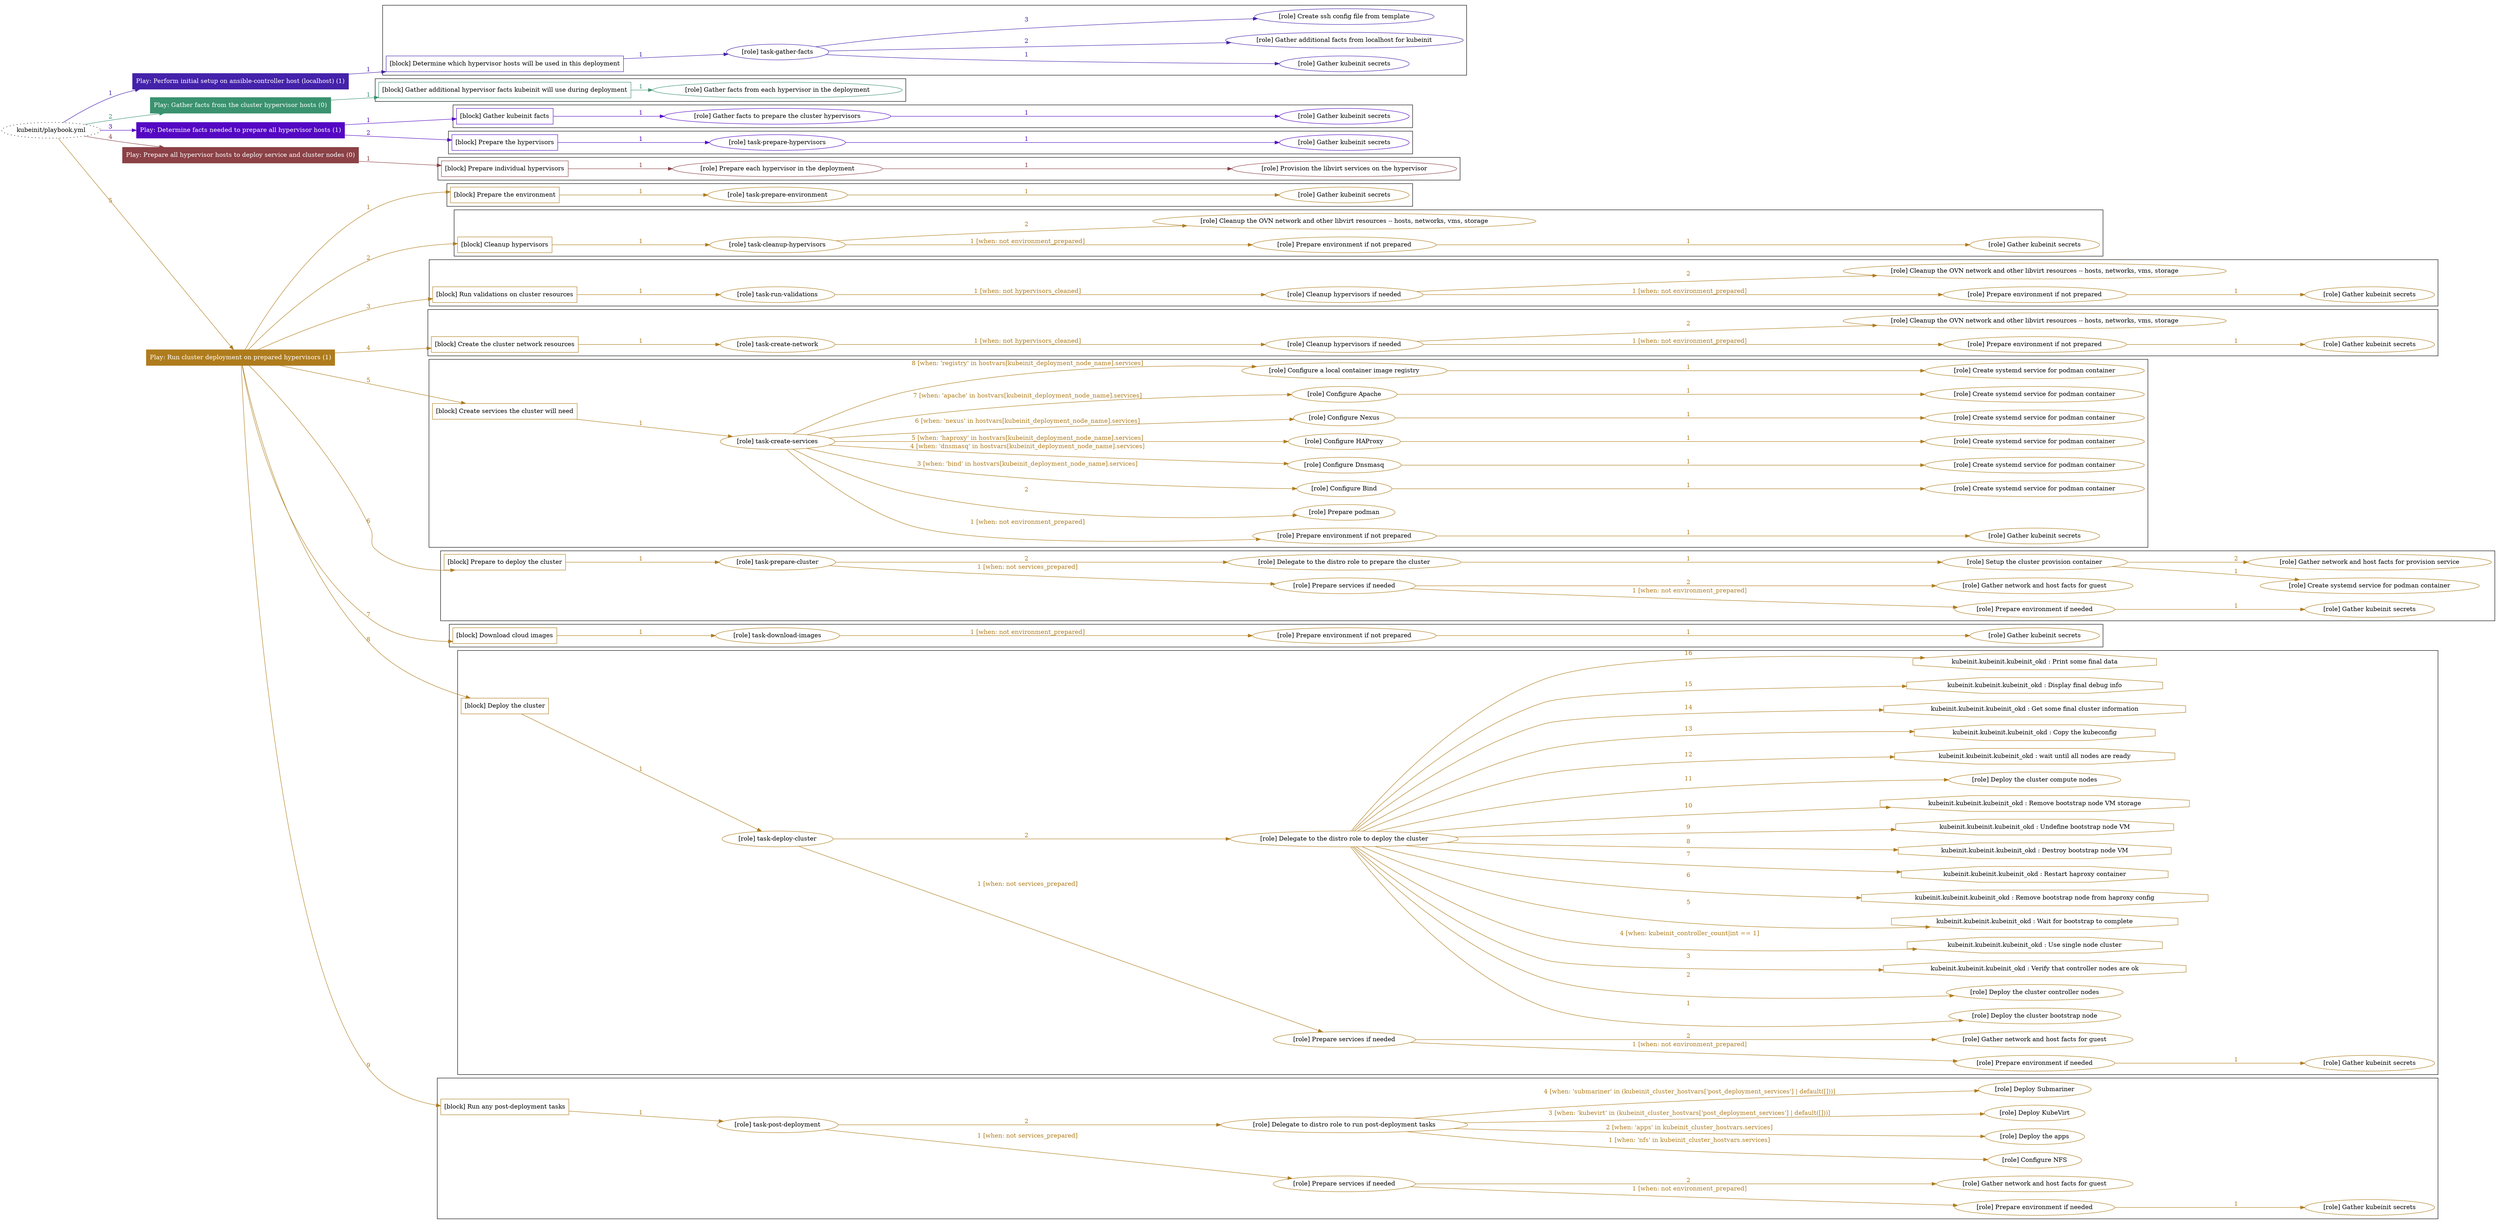 digraph {
	graph [concentrate=true ordering=in rankdir=LR ratio=fill]
	edge [esep=5 sep=10]
	"kubeinit/playbook.yml" [URL="/home/runner/work/kubeinit/kubeinit/kubeinit/playbook.yml" id=playbook_7a16e69b style=dotted]
	"kubeinit/playbook.yml" -> play_955b85db [label="1 " color="#4422aa" fontcolor="#4422aa" id=edge_510e1ce7 labeltooltip="1 " tooltip="1 "]
	subgraph "Play: Perform initial setup on ansible-controller host (localhost) (1)" {
		play_955b85db [label="Play: Perform initial setup on ansible-controller host (localhost) (1)" URL="/home/runner/work/kubeinit/kubeinit/kubeinit/playbook.yml" color="#4422aa" fontcolor="#ffffff" id=play_955b85db shape=box style=filled tooltip=localhost]
		play_955b85db -> block_ad900008 [label=1 color="#4422aa" fontcolor="#4422aa" id=edge_66ee1719 labeltooltip=1 tooltip=1]
		subgraph cluster_block_ad900008 {
			block_ad900008 [label="[block] Determine which hypervisor hosts will be used in this deployment" URL="/home/runner/work/kubeinit/kubeinit/kubeinit/playbook.yml" color="#4422aa" id=block_ad900008 labeltooltip="Determine which hypervisor hosts will be used in this deployment" shape=box tooltip="Determine which hypervisor hosts will be used in this deployment"]
			block_ad900008 -> role_3236ad26 [label="1 " color="#4422aa" fontcolor="#4422aa" id=edge_55f1c882 labeltooltip="1 " tooltip="1 "]
			subgraph "task-gather-facts" {
				role_3236ad26 [label="[role] task-gather-facts" URL="/home/runner/work/kubeinit/kubeinit/kubeinit/playbook.yml" color="#4422aa" id=role_3236ad26 tooltip="task-gather-facts"]
				role_3236ad26 -> role_ca5e7a17 [label="1 " color="#4422aa" fontcolor="#4422aa" id=edge_7123b8d2 labeltooltip="1 " tooltip="1 "]
				subgraph "Gather kubeinit secrets" {
					role_ca5e7a17 [label="[role] Gather kubeinit secrets" URL="/home/runner/.ansible/collections/ansible_collections/kubeinit/kubeinit/roles/kubeinit_prepare/tasks/build_hypervisors_group.yml" color="#4422aa" id=role_ca5e7a17 tooltip="Gather kubeinit secrets"]
				}
				role_3236ad26 -> role_42f2d1ca [label="2 " color="#4422aa" fontcolor="#4422aa" id=edge_c7e737a7 labeltooltip="2 " tooltip="2 "]
				subgraph "Gather additional facts from localhost for kubeinit" {
					role_42f2d1ca [label="[role] Gather additional facts from localhost for kubeinit" URL="/home/runner/.ansible/collections/ansible_collections/kubeinit/kubeinit/roles/kubeinit_prepare/tasks/build_hypervisors_group.yml" color="#4422aa" id=role_42f2d1ca tooltip="Gather additional facts from localhost for kubeinit"]
				}
				role_3236ad26 -> role_6327d567 [label="3 " color="#4422aa" fontcolor="#4422aa" id=edge_88ab5722 labeltooltip="3 " tooltip="3 "]
				subgraph "Create ssh config file from template" {
					role_6327d567 [label="[role] Create ssh config file from template" URL="/home/runner/.ansible/collections/ansible_collections/kubeinit/kubeinit/roles/kubeinit_prepare/tasks/build_hypervisors_group.yml" color="#4422aa" id=role_6327d567 tooltip="Create ssh config file from template"]
				}
			}
		}
	}
	"kubeinit/playbook.yml" -> play_f51fa1cf [label="2 " color="#3a926f" fontcolor="#3a926f" id=edge_4c090e10 labeltooltip="2 " tooltip="2 "]
	subgraph "Play: Gather facts from the cluster hypervisor hosts (0)" {
		play_f51fa1cf [label="Play: Gather facts from the cluster hypervisor hosts (0)" URL="/home/runner/work/kubeinit/kubeinit/kubeinit/playbook.yml" color="#3a926f" fontcolor="#ffffff" id=play_f51fa1cf shape=box style=filled tooltip="Play: Gather facts from the cluster hypervisor hosts (0)"]
		play_f51fa1cf -> block_92533b90 [label=1 color="#3a926f" fontcolor="#3a926f" id=edge_1298f543 labeltooltip=1 tooltip=1]
		subgraph cluster_block_92533b90 {
			block_92533b90 [label="[block] Gather additional hypervisor facts kubeinit will use during deployment" URL="/home/runner/work/kubeinit/kubeinit/kubeinit/playbook.yml" color="#3a926f" id=block_92533b90 labeltooltip="Gather additional hypervisor facts kubeinit will use during deployment" shape=box tooltip="Gather additional hypervisor facts kubeinit will use during deployment"]
			block_92533b90 -> role_c93ba3a5 [label="1 " color="#3a926f" fontcolor="#3a926f" id=edge_6d0dba82 labeltooltip="1 " tooltip="1 "]
			subgraph "Gather facts from each hypervisor in the deployment" {
				role_c93ba3a5 [label="[role] Gather facts from each hypervisor in the deployment" URL="/home/runner/work/kubeinit/kubeinit/kubeinit/playbook.yml" color="#3a926f" id=role_c93ba3a5 tooltip="Gather facts from each hypervisor in the deployment"]
			}
		}
	}
	"kubeinit/playbook.yml" -> play_1faedd8a [label="3 " color="#5508c4" fontcolor="#5508c4" id=edge_f4ac9115 labeltooltip="3 " tooltip="3 "]
	subgraph "Play: Determine facts needed to prepare all hypervisor hosts (1)" {
		play_1faedd8a [label="Play: Determine facts needed to prepare all hypervisor hosts (1)" URL="/home/runner/work/kubeinit/kubeinit/kubeinit/playbook.yml" color="#5508c4" fontcolor="#ffffff" id=play_1faedd8a shape=box style=filled tooltip=localhost]
		play_1faedd8a -> block_ec928dae [label=1 color="#5508c4" fontcolor="#5508c4" id=edge_43a8d334 labeltooltip=1 tooltip=1]
		subgraph cluster_block_ec928dae {
			block_ec928dae [label="[block] Gather kubeinit facts" URL="/home/runner/work/kubeinit/kubeinit/kubeinit/playbook.yml" color="#5508c4" id=block_ec928dae labeltooltip="Gather kubeinit facts" shape=box tooltip="Gather kubeinit facts"]
			block_ec928dae -> role_1032d043 [label="1 " color="#5508c4" fontcolor="#5508c4" id=edge_f429e488 labeltooltip="1 " tooltip="1 "]
			subgraph "Gather facts to prepare the cluster hypervisors" {
				role_1032d043 [label="[role] Gather facts to prepare the cluster hypervisors" URL="/home/runner/work/kubeinit/kubeinit/kubeinit/playbook.yml" color="#5508c4" id=role_1032d043 tooltip="Gather facts to prepare the cluster hypervisors"]
				role_1032d043 -> role_ade6ee7d [label="1 " color="#5508c4" fontcolor="#5508c4" id=edge_4479e841 labeltooltip="1 " tooltip="1 "]
				subgraph "Gather kubeinit secrets" {
					role_ade6ee7d [label="[role] Gather kubeinit secrets" URL="/home/runner/.ansible/collections/ansible_collections/kubeinit/kubeinit/roles/kubeinit_prepare/tasks/gather_kubeinit_facts.yml" color="#5508c4" id=role_ade6ee7d tooltip="Gather kubeinit secrets"]
				}
			}
		}
		play_1faedd8a -> block_cdf9bb55 [label=2 color="#5508c4" fontcolor="#5508c4" id=edge_25b2af84 labeltooltip=2 tooltip=2]
		subgraph cluster_block_cdf9bb55 {
			block_cdf9bb55 [label="[block] Prepare the hypervisors" URL="/home/runner/work/kubeinit/kubeinit/kubeinit/playbook.yml" color="#5508c4" id=block_cdf9bb55 labeltooltip="Prepare the hypervisors" shape=box tooltip="Prepare the hypervisors"]
			block_cdf9bb55 -> role_ccefaaa4 [label="1 " color="#5508c4" fontcolor="#5508c4" id=edge_cd71d9cd labeltooltip="1 " tooltip="1 "]
			subgraph "task-prepare-hypervisors" {
				role_ccefaaa4 [label="[role] task-prepare-hypervisors" URL="/home/runner/work/kubeinit/kubeinit/kubeinit/playbook.yml" color="#5508c4" id=role_ccefaaa4 tooltip="task-prepare-hypervisors"]
				role_ccefaaa4 -> role_3173a434 [label="1 " color="#5508c4" fontcolor="#5508c4" id=edge_a6329574 labeltooltip="1 " tooltip="1 "]
				subgraph "Gather kubeinit secrets" {
					role_3173a434 [label="[role] Gather kubeinit secrets" URL="/home/runner/.ansible/collections/ansible_collections/kubeinit/kubeinit/roles/kubeinit_prepare/tasks/gather_kubeinit_facts.yml" color="#5508c4" id=role_3173a434 tooltip="Gather kubeinit secrets"]
				}
			}
		}
	}
	"kubeinit/playbook.yml" -> play_dfe2118b [label="4 " color="#8b4146" fontcolor="#8b4146" id=edge_882679d1 labeltooltip="4 " tooltip="4 "]
	subgraph "Play: Prepare all hypervisor hosts to deploy service and cluster nodes (0)" {
		play_dfe2118b [label="Play: Prepare all hypervisor hosts to deploy service and cluster nodes (0)" URL="/home/runner/work/kubeinit/kubeinit/kubeinit/playbook.yml" color="#8b4146" fontcolor="#ffffff" id=play_dfe2118b shape=box style=filled tooltip="Play: Prepare all hypervisor hosts to deploy service and cluster nodes (0)"]
		play_dfe2118b -> block_f43d09a0 [label=1 color="#8b4146" fontcolor="#8b4146" id=edge_3297459e labeltooltip=1 tooltip=1]
		subgraph cluster_block_f43d09a0 {
			block_f43d09a0 [label="[block] Prepare individual hypervisors" URL="/home/runner/work/kubeinit/kubeinit/kubeinit/playbook.yml" color="#8b4146" id=block_f43d09a0 labeltooltip="Prepare individual hypervisors" shape=box tooltip="Prepare individual hypervisors"]
			block_f43d09a0 -> role_a232e900 [label="1 " color="#8b4146" fontcolor="#8b4146" id=edge_73abbbb0 labeltooltip="1 " tooltip="1 "]
			subgraph "Prepare each hypervisor in the deployment" {
				role_a232e900 [label="[role] Prepare each hypervisor in the deployment" URL="/home/runner/work/kubeinit/kubeinit/kubeinit/playbook.yml" color="#8b4146" id=role_a232e900 tooltip="Prepare each hypervisor in the deployment"]
				role_a232e900 -> role_e936021d [label="1 " color="#8b4146" fontcolor="#8b4146" id=edge_753775df labeltooltip="1 " tooltip="1 "]
				subgraph "Provision the libvirt services on the hypervisor" {
					role_e936021d [label="[role] Provision the libvirt services on the hypervisor" URL="/home/runner/.ansible/collections/ansible_collections/kubeinit/kubeinit/roles/kubeinit_prepare/tasks/prepare_hypervisor.yml" color="#8b4146" id=role_e936021d tooltip="Provision the libvirt services on the hypervisor"]
				}
			}
		}
	}
	"kubeinit/playbook.yml" -> play_1a1c09cf [label="5 " color="#af7c1d" fontcolor="#af7c1d" id=edge_04f08efe labeltooltip="5 " tooltip="5 "]
	subgraph "Play: Run cluster deployment on prepared hypervisors (1)" {
		play_1a1c09cf [label="Play: Run cluster deployment on prepared hypervisors (1)" URL="/home/runner/work/kubeinit/kubeinit/kubeinit/playbook.yml" color="#af7c1d" fontcolor="#ffffff" id=play_1a1c09cf shape=box style=filled tooltip=localhost]
		play_1a1c09cf -> block_aa5e74c8 [label=1 color="#af7c1d" fontcolor="#af7c1d" id=edge_5110bb3d labeltooltip=1 tooltip=1]
		subgraph cluster_block_aa5e74c8 {
			block_aa5e74c8 [label="[block] Prepare the environment" URL="/home/runner/work/kubeinit/kubeinit/kubeinit/playbook.yml" color="#af7c1d" id=block_aa5e74c8 labeltooltip="Prepare the environment" shape=box tooltip="Prepare the environment"]
			block_aa5e74c8 -> role_1774767c [label="1 " color="#af7c1d" fontcolor="#af7c1d" id=edge_b9f35d53 labeltooltip="1 " tooltip="1 "]
			subgraph "task-prepare-environment" {
				role_1774767c [label="[role] task-prepare-environment" URL="/home/runner/work/kubeinit/kubeinit/kubeinit/playbook.yml" color="#af7c1d" id=role_1774767c tooltip="task-prepare-environment"]
				role_1774767c -> role_d3cbd414 [label="1 " color="#af7c1d" fontcolor="#af7c1d" id=edge_af904e55 labeltooltip="1 " tooltip="1 "]
				subgraph "Gather kubeinit secrets" {
					role_d3cbd414 [label="[role] Gather kubeinit secrets" URL="/home/runner/.ansible/collections/ansible_collections/kubeinit/kubeinit/roles/kubeinit_prepare/tasks/gather_kubeinit_facts.yml" color="#af7c1d" id=role_d3cbd414 tooltip="Gather kubeinit secrets"]
				}
			}
		}
		play_1a1c09cf -> block_c481bb9d [label=2 color="#af7c1d" fontcolor="#af7c1d" id=edge_97b4c720 labeltooltip=2 tooltip=2]
		subgraph cluster_block_c481bb9d {
			block_c481bb9d [label="[block] Cleanup hypervisors" URL="/home/runner/work/kubeinit/kubeinit/kubeinit/playbook.yml" color="#af7c1d" id=block_c481bb9d labeltooltip="Cleanup hypervisors" shape=box tooltip="Cleanup hypervisors"]
			block_c481bb9d -> role_3fdf792a [label="1 " color="#af7c1d" fontcolor="#af7c1d" id=edge_344b2097 labeltooltip="1 " tooltip="1 "]
			subgraph "task-cleanup-hypervisors" {
				role_3fdf792a [label="[role] task-cleanup-hypervisors" URL="/home/runner/work/kubeinit/kubeinit/kubeinit/playbook.yml" color="#af7c1d" id=role_3fdf792a tooltip="task-cleanup-hypervisors"]
				role_3fdf792a -> role_9eef4b03 [label="1 [when: not environment_prepared]" color="#af7c1d" fontcolor="#af7c1d" id=edge_91d7ed1d labeltooltip="1 [when: not environment_prepared]" tooltip="1 [when: not environment_prepared]"]
				subgraph "Prepare environment if not prepared" {
					role_9eef4b03 [label="[role] Prepare environment if not prepared" URL="/home/runner/.ansible/collections/ansible_collections/kubeinit/kubeinit/roles/kubeinit_prepare/tasks/cleanup_hypervisors.yml" color="#af7c1d" id=role_9eef4b03 tooltip="Prepare environment if not prepared"]
					role_9eef4b03 -> role_970aa8e6 [label="1 " color="#af7c1d" fontcolor="#af7c1d" id=edge_245359c7 labeltooltip="1 " tooltip="1 "]
					subgraph "Gather kubeinit secrets" {
						role_970aa8e6 [label="[role] Gather kubeinit secrets" URL="/home/runner/.ansible/collections/ansible_collections/kubeinit/kubeinit/roles/kubeinit_prepare/tasks/gather_kubeinit_facts.yml" color="#af7c1d" id=role_970aa8e6 tooltip="Gather kubeinit secrets"]
					}
				}
				role_3fdf792a -> role_41e4710e [label="2 " color="#af7c1d" fontcolor="#af7c1d" id=edge_75bcbbe2 labeltooltip="2 " tooltip="2 "]
				subgraph "Cleanup the OVN network and other libvirt resources -- hosts, networks, vms, storage" {
					role_41e4710e [label="[role] Cleanup the OVN network and other libvirt resources -- hosts, networks, vms, storage" URL="/home/runner/.ansible/collections/ansible_collections/kubeinit/kubeinit/roles/kubeinit_prepare/tasks/cleanup_hypervisors.yml" color="#af7c1d" id=role_41e4710e tooltip="Cleanup the OVN network and other libvirt resources -- hosts, networks, vms, storage"]
				}
			}
		}
		play_1a1c09cf -> block_161f3375 [label=3 color="#af7c1d" fontcolor="#af7c1d" id=edge_250f2897 labeltooltip=3 tooltip=3]
		subgraph cluster_block_161f3375 {
			block_161f3375 [label="[block] Run validations on cluster resources" URL="/home/runner/work/kubeinit/kubeinit/kubeinit/playbook.yml" color="#af7c1d" id=block_161f3375 labeltooltip="Run validations on cluster resources" shape=box tooltip="Run validations on cluster resources"]
			block_161f3375 -> role_1c3b909b [label="1 " color="#af7c1d" fontcolor="#af7c1d" id=edge_440a153f labeltooltip="1 " tooltip="1 "]
			subgraph "task-run-validations" {
				role_1c3b909b [label="[role] task-run-validations" URL="/home/runner/work/kubeinit/kubeinit/kubeinit/playbook.yml" color="#af7c1d" id=role_1c3b909b tooltip="task-run-validations"]
				role_1c3b909b -> role_129090f1 [label="1 [when: not hypervisors_cleaned]" color="#af7c1d" fontcolor="#af7c1d" id=edge_b743f59c labeltooltip="1 [when: not hypervisors_cleaned]" tooltip="1 [when: not hypervisors_cleaned]"]
				subgraph "Cleanup hypervisors if needed" {
					role_129090f1 [label="[role] Cleanup hypervisors if needed" URL="/home/runner/.ansible/collections/ansible_collections/kubeinit/kubeinit/roles/kubeinit_validations/tasks/main.yml" color="#af7c1d" id=role_129090f1 tooltip="Cleanup hypervisors if needed"]
					role_129090f1 -> role_13af2bcb [label="1 [when: not environment_prepared]" color="#af7c1d" fontcolor="#af7c1d" id=edge_c0be99ef labeltooltip="1 [when: not environment_prepared]" tooltip="1 [when: not environment_prepared]"]
					subgraph "Prepare environment if not prepared" {
						role_13af2bcb [label="[role] Prepare environment if not prepared" URL="/home/runner/.ansible/collections/ansible_collections/kubeinit/kubeinit/roles/kubeinit_prepare/tasks/cleanup_hypervisors.yml" color="#af7c1d" id=role_13af2bcb tooltip="Prepare environment if not prepared"]
						role_13af2bcb -> role_29184d9e [label="1 " color="#af7c1d" fontcolor="#af7c1d" id=edge_97ac6ad7 labeltooltip="1 " tooltip="1 "]
						subgraph "Gather kubeinit secrets" {
							role_29184d9e [label="[role] Gather kubeinit secrets" URL="/home/runner/.ansible/collections/ansible_collections/kubeinit/kubeinit/roles/kubeinit_prepare/tasks/gather_kubeinit_facts.yml" color="#af7c1d" id=role_29184d9e tooltip="Gather kubeinit secrets"]
						}
					}
					role_129090f1 -> role_e640cf0d [label="2 " color="#af7c1d" fontcolor="#af7c1d" id=edge_c4e0641c labeltooltip="2 " tooltip="2 "]
					subgraph "Cleanup the OVN network and other libvirt resources -- hosts, networks, vms, storage" {
						role_e640cf0d [label="[role] Cleanup the OVN network and other libvirt resources -- hosts, networks, vms, storage" URL="/home/runner/.ansible/collections/ansible_collections/kubeinit/kubeinit/roles/kubeinit_prepare/tasks/cleanup_hypervisors.yml" color="#af7c1d" id=role_e640cf0d tooltip="Cleanup the OVN network and other libvirt resources -- hosts, networks, vms, storage"]
					}
				}
			}
		}
		play_1a1c09cf -> block_b05faa93 [label=4 color="#af7c1d" fontcolor="#af7c1d" id=edge_90fb939a labeltooltip=4 tooltip=4]
		subgraph cluster_block_b05faa93 {
			block_b05faa93 [label="[block] Create the cluster network resources" URL="/home/runner/work/kubeinit/kubeinit/kubeinit/playbook.yml" color="#af7c1d" id=block_b05faa93 labeltooltip="Create the cluster network resources" shape=box tooltip="Create the cluster network resources"]
			block_b05faa93 -> role_f65f59a2 [label="1 " color="#af7c1d" fontcolor="#af7c1d" id=edge_3382faca labeltooltip="1 " tooltip="1 "]
			subgraph "task-create-network" {
				role_f65f59a2 [label="[role] task-create-network" URL="/home/runner/work/kubeinit/kubeinit/kubeinit/playbook.yml" color="#af7c1d" id=role_f65f59a2 tooltip="task-create-network"]
				role_f65f59a2 -> role_1e90767f [label="1 [when: not hypervisors_cleaned]" color="#af7c1d" fontcolor="#af7c1d" id=edge_970f340a labeltooltip="1 [when: not hypervisors_cleaned]" tooltip="1 [when: not hypervisors_cleaned]"]
				subgraph "Cleanup hypervisors if needed" {
					role_1e90767f [label="[role] Cleanup hypervisors if needed" URL="/home/runner/.ansible/collections/ansible_collections/kubeinit/kubeinit/roles/kubeinit_libvirt/tasks/create_network.yml" color="#af7c1d" id=role_1e90767f tooltip="Cleanup hypervisors if needed"]
					role_1e90767f -> role_ddb7e709 [label="1 [when: not environment_prepared]" color="#af7c1d" fontcolor="#af7c1d" id=edge_0e938ce0 labeltooltip="1 [when: not environment_prepared]" tooltip="1 [when: not environment_prepared]"]
					subgraph "Prepare environment if not prepared" {
						role_ddb7e709 [label="[role] Prepare environment if not prepared" URL="/home/runner/.ansible/collections/ansible_collections/kubeinit/kubeinit/roles/kubeinit_prepare/tasks/cleanup_hypervisors.yml" color="#af7c1d" id=role_ddb7e709 tooltip="Prepare environment if not prepared"]
						role_ddb7e709 -> role_20789efd [label="1 " color="#af7c1d" fontcolor="#af7c1d" id=edge_006008c4 labeltooltip="1 " tooltip="1 "]
						subgraph "Gather kubeinit secrets" {
							role_20789efd [label="[role] Gather kubeinit secrets" URL="/home/runner/.ansible/collections/ansible_collections/kubeinit/kubeinit/roles/kubeinit_prepare/tasks/gather_kubeinit_facts.yml" color="#af7c1d" id=role_20789efd tooltip="Gather kubeinit secrets"]
						}
					}
					role_1e90767f -> role_d2a105c1 [label="2 " color="#af7c1d" fontcolor="#af7c1d" id=edge_73cdcaaf labeltooltip="2 " tooltip="2 "]
					subgraph "Cleanup the OVN network and other libvirt resources -- hosts, networks, vms, storage" {
						role_d2a105c1 [label="[role] Cleanup the OVN network and other libvirt resources -- hosts, networks, vms, storage" URL="/home/runner/.ansible/collections/ansible_collections/kubeinit/kubeinit/roles/kubeinit_prepare/tasks/cleanup_hypervisors.yml" color="#af7c1d" id=role_d2a105c1 tooltip="Cleanup the OVN network and other libvirt resources -- hosts, networks, vms, storage"]
					}
				}
			}
		}
		play_1a1c09cf -> block_d4d24f25 [label=5 color="#af7c1d" fontcolor="#af7c1d" id=edge_6864455f labeltooltip=5 tooltip=5]
		subgraph cluster_block_d4d24f25 {
			block_d4d24f25 [label="[block] Create services the cluster will need" URL="/home/runner/work/kubeinit/kubeinit/kubeinit/playbook.yml" color="#af7c1d" id=block_d4d24f25 labeltooltip="Create services the cluster will need" shape=box tooltip="Create services the cluster will need"]
			block_d4d24f25 -> role_efc90017 [label="1 " color="#af7c1d" fontcolor="#af7c1d" id=edge_fae9aaa0 labeltooltip="1 " tooltip="1 "]
			subgraph "task-create-services" {
				role_efc90017 [label="[role] task-create-services" URL="/home/runner/work/kubeinit/kubeinit/kubeinit/playbook.yml" color="#af7c1d" id=role_efc90017 tooltip="task-create-services"]
				role_efc90017 -> role_9fde2d5b [label="1 [when: not environment_prepared]" color="#af7c1d" fontcolor="#af7c1d" id=edge_22988efe labeltooltip="1 [when: not environment_prepared]" tooltip="1 [when: not environment_prepared]"]
				subgraph "Prepare environment if not prepared" {
					role_9fde2d5b [label="[role] Prepare environment if not prepared" URL="/home/runner/.ansible/collections/ansible_collections/kubeinit/kubeinit/roles/kubeinit_services/tasks/main.yml" color="#af7c1d" id=role_9fde2d5b tooltip="Prepare environment if not prepared"]
					role_9fde2d5b -> role_5bc35491 [label="1 " color="#af7c1d" fontcolor="#af7c1d" id=edge_96447fd9 labeltooltip="1 " tooltip="1 "]
					subgraph "Gather kubeinit secrets" {
						role_5bc35491 [label="[role] Gather kubeinit secrets" URL="/home/runner/.ansible/collections/ansible_collections/kubeinit/kubeinit/roles/kubeinit_prepare/tasks/gather_kubeinit_facts.yml" color="#af7c1d" id=role_5bc35491 tooltip="Gather kubeinit secrets"]
					}
				}
				role_efc90017 -> role_5bdd7945 [label="2 " color="#af7c1d" fontcolor="#af7c1d" id=edge_9c4c226f labeltooltip="2 " tooltip="2 "]
				subgraph "Prepare podman" {
					role_5bdd7945 [label="[role] Prepare podman" URL="/home/runner/.ansible/collections/ansible_collections/kubeinit/kubeinit/roles/kubeinit_services/tasks/00_create_service_pod.yml" color="#af7c1d" id=role_5bdd7945 tooltip="Prepare podman"]
				}
				role_efc90017 -> role_09b69c30 [label="3 [when: 'bind' in hostvars[kubeinit_deployment_node_name].services]" color="#af7c1d" fontcolor="#af7c1d" id=edge_2390268a labeltooltip="3 [when: 'bind' in hostvars[kubeinit_deployment_node_name].services]" tooltip="3 [when: 'bind' in hostvars[kubeinit_deployment_node_name].services]"]
				subgraph "Configure Bind" {
					role_09b69c30 [label="[role] Configure Bind" URL="/home/runner/.ansible/collections/ansible_collections/kubeinit/kubeinit/roles/kubeinit_services/tasks/start_services_containers.yml" color="#af7c1d" id=role_09b69c30 tooltip="Configure Bind"]
					role_09b69c30 -> role_5919d01e [label="1 " color="#af7c1d" fontcolor="#af7c1d" id=edge_ca8b0672 labeltooltip="1 " tooltip="1 "]
					subgraph "Create systemd service for podman container" {
						role_5919d01e [label="[role] Create systemd service for podman container" URL="/home/runner/.ansible/collections/ansible_collections/kubeinit/kubeinit/roles/kubeinit_bind/tasks/main.yml" color="#af7c1d" id=role_5919d01e tooltip="Create systemd service for podman container"]
					}
				}
				role_efc90017 -> role_a3a00f38 [label="4 [when: 'dnsmasq' in hostvars[kubeinit_deployment_node_name].services]" color="#af7c1d" fontcolor="#af7c1d" id=edge_bb97e875 labeltooltip="4 [when: 'dnsmasq' in hostvars[kubeinit_deployment_node_name].services]" tooltip="4 [when: 'dnsmasq' in hostvars[kubeinit_deployment_node_name].services]"]
				subgraph "Configure Dnsmasq" {
					role_a3a00f38 [label="[role] Configure Dnsmasq" URL="/home/runner/.ansible/collections/ansible_collections/kubeinit/kubeinit/roles/kubeinit_services/tasks/start_services_containers.yml" color="#af7c1d" id=role_a3a00f38 tooltip="Configure Dnsmasq"]
					role_a3a00f38 -> role_255a5540 [label="1 " color="#af7c1d" fontcolor="#af7c1d" id=edge_9eeb4028 labeltooltip="1 " tooltip="1 "]
					subgraph "Create systemd service for podman container" {
						role_255a5540 [label="[role] Create systemd service for podman container" URL="/home/runner/.ansible/collections/ansible_collections/kubeinit/kubeinit/roles/kubeinit_dnsmasq/tasks/main.yml" color="#af7c1d" id=role_255a5540 tooltip="Create systemd service for podman container"]
					}
				}
				role_efc90017 -> role_82ade3f7 [label="5 [when: 'haproxy' in hostvars[kubeinit_deployment_node_name].services]" color="#af7c1d" fontcolor="#af7c1d" id=edge_97340c33 labeltooltip="5 [when: 'haproxy' in hostvars[kubeinit_deployment_node_name].services]" tooltip="5 [when: 'haproxy' in hostvars[kubeinit_deployment_node_name].services]"]
				subgraph "Configure HAProxy" {
					role_82ade3f7 [label="[role] Configure HAProxy" URL="/home/runner/.ansible/collections/ansible_collections/kubeinit/kubeinit/roles/kubeinit_services/tasks/start_services_containers.yml" color="#af7c1d" id=role_82ade3f7 tooltip="Configure HAProxy"]
					role_82ade3f7 -> role_0043549f [label="1 " color="#af7c1d" fontcolor="#af7c1d" id=edge_a634dcc6 labeltooltip="1 " tooltip="1 "]
					subgraph "Create systemd service for podman container" {
						role_0043549f [label="[role] Create systemd service for podman container" URL="/home/runner/.ansible/collections/ansible_collections/kubeinit/kubeinit/roles/kubeinit_haproxy/tasks/main.yml" color="#af7c1d" id=role_0043549f tooltip="Create systemd service for podman container"]
					}
				}
				role_efc90017 -> role_6e9c09df [label="6 [when: 'nexus' in hostvars[kubeinit_deployment_node_name].services]" color="#af7c1d" fontcolor="#af7c1d" id=edge_55ebb4ea labeltooltip="6 [when: 'nexus' in hostvars[kubeinit_deployment_node_name].services]" tooltip="6 [when: 'nexus' in hostvars[kubeinit_deployment_node_name].services]"]
				subgraph "Configure Nexus" {
					role_6e9c09df [label="[role] Configure Nexus" URL="/home/runner/.ansible/collections/ansible_collections/kubeinit/kubeinit/roles/kubeinit_services/tasks/start_services_containers.yml" color="#af7c1d" id=role_6e9c09df tooltip="Configure Nexus"]
					role_6e9c09df -> role_2ac7bd1d [label="1 " color="#af7c1d" fontcolor="#af7c1d" id=edge_d8e8b53f labeltooltip="1 " tooltip="1 "]
					subgraph "Create systemd service for podman container" {
						role_2ac7bd1d [label="[role] Create systemd service for podman container" URL="/home/runner/.ansible/collections/ansible_collections/kubeinit/kubeinit/roles/kubeinit_nexus/tasks/main.yml" color="#af7c1d" id=role_2ac7bd1d tooltip="Create systemd service for podman container"]
					}
				}
				role_efc90017 -> role_7ffb8277 [label="7 [when: 'apache' in hostvars[kubeinit_deployment_node_name].services]" color="#af7c1d" fontcolor="#af7c1d" id=edge_85cba948 labeltooltip="7 [when: 'apache' in hostvars[kubeinit_deployment_node_name].services]" tooltip="7 [when: 'apache' in hostvars[kubeinit_deployment_node_name].services]"]
				subgraph "Configure Apache" {
					role_7ffb8277 [label="[role] Configure Apache" URL="/home/runner/.ansible/collections/ansible_collections/kubeinit/kubeinit/roles/kubeinit_services/tasks/start_services_containers.yml" color="#af7c1d" id=role_7ffb8277 tooltip="Configure Apache"]
					role_7ffb8277 -> role_be45d8c4 [label="1 " color="#af7c1d" fontcolor="#af7c1d" id=edge_23680f70 labeltooltip="1 " tooltip="1 "]
					subgraph "Create systemd service for podman container" {
						role_be45d8c4 [label="[role] Create systemd service for podman container" URL="/home/runner/.ansible/collections/ansible_collections/kubeinit/kubeinit/roles/kubeinit_apache/tasks/main.yml" color="#af7c1d" id=role_be45d8c4 tooltip="Create systemd service for podman container"]
					}
				}
				role_efc90017 -> role_3f0d5460 [label="8 [when: 'registry' in hostvars[kubeinit_deployment_node_name].services]" color="#af7c1d" fontcolor="#af7c1d" id=edge_74760a05 labeltooltip="8 [when: 'registry' in hostvars[kubeinit_deployment_node_name].services]" tooltip="8 [when: 'registry' in hostvars[kubeinit_deployment_node_name].services]"]
				subgraph "Configure a local container image registry" {
					role_3f0d5460 [label="[role] Configure a local container image registry" URL="/home/runner/.ansible/collections/ansible_collections/kubeinit/kubeinit/roles/kubeinit_services/tasks/start_services_containers.yml" color="#af7c1d" id=role_3f0d5460 tooltip="Configure a local container image registry"]
					role_3f0d5460 -> role_9c47c014 [label="1 " color="#af7c1d" fontcolor="#af7c1d" id=edge_03286380 labeltooltip="1 " tooltip="1 "]
					subgraph "Create systemd service for podman container" {
						role_9c47c014 [label="[role] Create systemd service for podman container" URL="/home/runner/.ansible/collections/ansible_collections/kubeinit/kubeinit/roles/kubeinit_registry/tasks/main.yml" color="#af7c1d" id=role_9c47c014 tooltip="Create systemd service for podman container"]
					}
				}
			}
		}
		play_1a1c09cf -> block_c3b61486 [label=6 color="#af7c1d" fontcolor="#af7c1d" id=edge_e14f03ae labeltooltip=6 tooltip=6]
		subgraph cluster_block_c3b61486 {
			block_c3b61486 [label="[block] Prepare to deploy the cluster" URL="/home/runner/work/kubeinit/kubeinit/kubeinit/playbook.yml" color="#af7c1d" id=block_c3b61486 labeltooltip="Prepare to deploy the cluster" shape=box tooltip="Prepare to deploy the cluster"]
			block_c3b61486 -> role_7ddb4523 [label="1 " color="#af7c1d" fontcolor="#af7c1d" id=edge_dc69baec labeltooltip="1 " tooltip="1 "]
			subgraph "task-prepare-cluster" {
				role_7ddb4523 [label="[role] task-prepare-cluster" URL="/home/runner/work/kubeinit/kubeinit/kubeinit/playbook.yml" color="#af7c1d" id=role_7ddb4523 tooltip="task-prepare-cluster"]
				role_7ddb4523 -> role_1bcb49c2 [label="1 [when: not services_prepared]" color="#af7c1d" fontcolor="#af7c1d" id=edge_5c64f4db labeltooltip="1 [when: not services_prepared]" tooltip="1 [when: not services_prepared]"]
				subgraph "Prepare services if needed" {
					role_1bcb49c2 [label="[role] Prepare services if needed" URL="/home/runner/.ansible/collections/ansible_collections/kubeinit/kubeinit/roles/kubeinit_prepare/tasks/prepare_cluster.yml" color="#af7c1d" id=role_1bcb49c2 tooltip="Prepare services if needed"]
					role_1bcb49c2 -> role_ae8424d8 [label="1 [when: not environment_prepared]" color="#af7c1d" fontcolor="#af7c1d" id=edge_0df1c520 labeltooltip="1 [when: not environment_prepared]" tooltip="1 [when: not environment_prepared]"]
					subgraph "Prepare environment if needed" {
						role_ae8424d8 [label="[role] Prepare environment if needed" URL="/home/runner/.ansible/collections/ansible_collections/kubeinit/kubeinit/roles/kubeinit_services/tasks/prepare_services.yml" color="#af7c1d" id=role_ae8424d8 tooltip="Prepare environment if needed"]
						role_ae8424d8 -> role_e803754b [label="1 " color="#af7c1d" fontcolor="#af7c1d" id=edge_bcac6a74 labeltooltip="1 " tooltip="1 "]
						subgraph "Gather kubeinit secrets" {
							role_e803754b [label="[role] Gather kubeinit secrets" URL="/home/runner/.ansible/collections/ansible_collections/kubeinit/kubeinit/roles/kubeinit_prepare/tasks/gather_kubeinit_facts.yml" color="#af7c1d" id=role_e803754b tooltip="Gather kubeinit secrets"]
						}
					}
					role_1bcb49c2 -> role_b57bfa25 [label="2 " color="#af7c1d" fontcolor="#af7c1d" id=edge_191cf1bf labeltooltip="2 " tooltip="2 "]
					subgraph "Gather network and host facts for guest" {
						role_b57bfa25 [label="[role] Gather network and host facts for guest" URL="/home/runner/.ansible/collections/ansible_collections/kubeinit/kubeinit/roles/kubeinit_services/tasks/prepare_services.yml" color="#af7c1d" id=role_b57bfa25 tooltip="Gather network and host facts for guest"]
					}
				}
				role_7ddb4523 -> role_81098d18 [label="2 " color="#af7c1d" fontcolor="#af7c1d" id=edge_ddc24a2e labeltooltip="2 " tooltip="2 "]
				subgraph "Delegate to the distro role to prepare the cluster" {
					role_81098d18 [label="[role] Delegate to the distro role to prepare the cluster" URL="/home/runner/.ansible/collections/ansible_collections/kubeinit/kubeinit/roles/kubeinit_prepare/tasks/prepare_cluster.yml" color="#af7c1d" id=role_81098d18 tooltip="Delegate to the distro role to prepare the cluster"]
					role_81098d18 -> role_3d960485 [label="1 " color="#af7c1d" fontcolor="#af7c1d" id=edge_ef273c0b labeltooltip="1 " tooltip="1 "]
					subgraph "Setup the cluster provision container" {
						role_3d960485 [label="[role] Setup the cluster provision container" URL="/home/runner/.ansible/collections/ansible_collections/kubeinit/kubeinit/roles/kubeinit_okd/tasks/prepare_cluster.yml" color="#af7c1d" id=role_3d960485 tooltip="Setup the cluster provision container"]
						role_3d960485 -> role_3cbcad9d [label="1 " color="#af7c1d" fontcolor="#af7c1d" id=edge_c6195046 labeltooltip="1 " tooltip="1 "]
						subgraph "Create systemd service for podman container" {
							role_3cbcad9d [label="[role] Create systemd service for podman container" URL="/home/runner/.ansible/collections/ansible_collections/kubeinit/kubeinit/roles/kubeinit_services/tasks/create_provision_container.yml" color="#af7c1d" id=role_3cbcad9d tooltip="Create systemd service for podman container"]
						}
						role_3d960485 -> role_b9ef1c87 [label="2 " color="#af7c1d" fontcolor="#af7c1d" id=edge_76050a1e labeltooltip="2 " tooltip="2 "]
						subgraph "Gather network and host facts for provision service" {
							role_b9ef1c87 [label="[role] Gather network and host facts for provision service" URL="/home/runner/.ansible/collections/ansible_collections/kubeinit/kubeinit/roles/kubeinit_services/tasks/create_provision_container.yml" color="#af7c1d" id=role_b9ef1c87 tooltip="Gather network and host facts for provision service"]
						}
					}
				}
			}
		}
		play_1a1c09cf -> block_054ae103 [label=7 color="#af7c1d" fontcolor="#af7c1d" id=edge_14c2a777 labeltooltip=7 tooltip=7]
		subgraph cluster_block_054ae103 {
			block_054ae103 [label="[block] Download cloud images" URL="/home/runner/work/kubeinit/kubeinit/kubeinit/playbook.yml" color="#af7c1d" id=block_054ae103 labeltooltip="Download cloud images" shape=box tooltip="Download cloud images"]
			block_054ae103 -> role_80c072bd [label="1 " color="#af7c1d" fontcolor="#af7c1d" id=edge_6ec5b9bd labeltooltip="1 " tooltip="1 "]
			subgraph "task-download-images" {
				role_80c072bd [label="[role] task-download-images" URL="/home/runner/work/kubeinit/kubeinit/kubeinit/playbook.yml" color="#af7c1d" id=role_80c072bd tooltip="task-download-images"]
				role_80c072bd -> role_3d08f284 [label="1 [when: not environment_prepared]" color="#af7c1d" fontcolor="#af7c1d" id=edge_408b78f2 labeltooltip="1 [when: not environment_prepared]" tooltip="1 [when: not environment_prepared]"]
				subgraph "Prepare environment if not prepared" {
					role_3d08f284 [label="[role] Prepare environment if not prepared" URL="/home/runner/.ansible/collections/ansible_collections/kubeinit/kubeinit/roles/kubeinit_libvirt/tasks/download_cloud_images.yml" color="#af7c1d" id=role_3d08f284 tooltip="Prepare environment if not prepared"]
					role_3d08f284 -> role_5aaaf63c [label="1 " color="#af7c1d" fontcolor="#af7c1d" id=edge_da1e821d labeltooltip="1 " tooltip="1 "]
					subgraph "Gather kubeinit secrets" {
						role_5aaaf63c [label="[role] Gather kubeinit secrets" URL="/home/runner/.ansible/collections/ansible_collections/kubeinit/kubeinit/roles/kubeinit_prepare/tasks/gather_kubeinit_facts.yml" color="#af7c1d" id=role_5aaaf63c tooltip="Gather kubeinit secrets"]
					}
				}
			}
		}
		play_1a1c09cf -> block_3ae35d54 [label=8 color="#af7c1d" fontcolor="#af7c1d" id=edge_9370208d labeltooltip=8 tooltip=8]
		subgraph cluster_block_3ae35d54 {
			block_3ae35d54 [label="[block] Deploy the cluster" URL="/home/runner/work/kubeinit/kubeinit/kubeinit/playbook.yml" color="#af7c1d" id=block_3ae35d54 labeltooltip="Deploy the cluster" shape=box tooltip="Deploy the cluster"]
			block_3ae35d54 -> role_3579e378 [label="1 " color="#af7c1d" fontcolor="#af7c1d" id=edge_b9f14188 labeltooltip="1 " tooltip="1 "]
			subgraph "task-deploy-cluster" {
				role_3579e378 [label="[role] task-deploy-cluster" URL="/home/runner/work/kubeinit/kubeinit/kubeinit/playbook.yml" color="#af7c1d" id=role_3579e378 tooltip="task-deploy-cluster"]
				role_3579e378 -> role_ffec125b [label="1 [when: not services_prepared]" color="#af7c1d" fontcolor="#af7c1d" id=edge_03a0cca2 labeltooltip="1 [when: not services_prepared]" tooltip="1 [when: not services_prepared]"]
				subgraph "Prepare services if needed" {
					role_ffec125b [label="[role] Prepare services if needed" URL="/home/runner/.ansible/collections/ansible_collections/kubeinit/kubeinit/roles/kubeinit_prepare/tasks/deploy_cluster.yml" color="#af7c1d" id=role_ffec125b tooltip="Prepare services if needed"]
					role_ffec125b -> role_23504401 [label="1 [when: not environment_prepared]" color="#af7c1d" fontcolor="#af7c1d" id=edge_d43db697 labeltooltip="1 [when: not environment_prepared]" tooltip="1 [when: not environment_prepared]"]
					subgraph "Prepare environment if needed" {
						role_23504401 [label="[role] Prepare environment if needed" URL="/home/runner/.ansible/collections/ansible_collections/kubeinit/kubeinit/roles/kubeinit_services/tasks/prepare_services.yml" color="#af7c1d" id=role_23504401 tooltip="Prepare environment if needed"]
						role_23504401 -> role_17feef44 [label="1 " color="#af7c1d" fontcolor="#af7c1d" id=edge_c7a803fb labeltooltip="1 " tooltip="1 "]
						subgraph "Gather kubeinit secrets" {
							role_17feef44 [label="[role] Gather kubeinit secrets" URL="/home/runner/.ansible/collections/ansible_collections/kubeinit/kubeinit/roles/kubeinit_prepare/tasks/gather_kubeinit_facts.yml" color="#af7c1d" id=role_17feef44 tooltip="Gather kubeinit secrets"]
						}
					}
					role_ffec125b -> role_51650355 [label="2 " color="#af7c1d" fontcolor="#af7c1d" id=edge_6e40b8a0 labeltooltip="2 " tooltip="2 "]
					subgraph "Gather network and host facts for guest" {
						role_51650355 [label="[role] Gather network and host facts for guest" URL="/home/runner/.ansible/collections/ansible_collections/kubeinit/kubeinit/roles/kubeinit_services/tasks/prepare_services.yml" color="#af7c1d" id=role_51650355 tooltip="Gather network and host facts for guest"]
					}
				}
				role_3579e378 -> role_99634b26 [label="2 " color="#af7c1d" fontcolor="#af7c1d" id=edge_8784cf8a labeltooltip="2 " tooltip="2 "]
				subgraph "Delegate to the distro role to deploy the cluster" {
					role_99634b26 [label="[role] Delegate to the distro role to deploy the cluster" URL="/home/runner/.ansible/collections/ansible_collections/kubeinit/kubeinit/roles/kubeinit_prepare/tasks/deploy_cluster.yml" color="#af7c1d" id=role_99634b26 tooltip="Delegate to the distro role to deploy the cluster"]
					role_99634b26 -> role_3009e069 [label="1 " color="#af7c1d" fontcolor="#af7c1d" id=edge_79e34166 labeltooltip="1 " tooltip="1 "]
					subgraph "Deploy the cluster bootstrap node" {
						role_3009e069 [label="[role] Deploy the cluster bootstrap node" URL="/home/runner/.ansible/collections/ansible_collections/kubeinit/kubeinit/roles/kubeinit_okd/tasks/main.yml" color="#af7c1d" id=role_3009e069 tooltip="Deploy the cluster bootstrap node"]
					}
					role_99634b26 -> role_b36bf1b6 [label="2 " color="#af7c1d" fontcolor="#af7c1d" id=edge_c2cd5613 labeltooltip="2 " tooltip="2 "]
					subgraph "Deploy the cluster controller nodes" {
						role_b36bf1b6 [label="[role] Deploy the cluster controller nodes" URL="/home/runner/.ansible/collections/ansible_collections/kubeinit/kubeinit/roles/kubeinit_okd/tasks/main.yml" color="#af7c1d" id=role_b36bf1b6 tooltip="Deploy the cluster controller nodes"]
					}
					task_f89594c8 [label="kubeinit.kubeinit.kubeinit_okd : Verify that controller nodes are ok" URL="/home/runner/.ansible/collections/ansible_collections/kubeinit/kubeinit/roles/kubeinit_okd/tasks/main.yml" color="#af7c1d" id=task_f89594c8 shape=octagon tooltip="kubeinit.kubeinit.kubeinit_okd : Verify that controller nodes are ok"]
					role_99634b26 -> task_f89594c8 [label="3 " color="#af7c1d" fontcolor="#af7c1d" id=edge_9ba31030 labeltooltip="3 " tooltip="3 "]
					task_f33abd8e [label="kubeinit.kubeinit.kubeinit_okd : Use single node cluster" URL="/home/runner/.ansible/collections/ansible_collections/kubeinit/kubeinit/roles/kubeinit_okd/tasks/main.yml" color="#af7c1d" id=task_f33abd8e shape=octagon tooltip="kubeinit.kubeinit.kubeinit_okd : Use single node cluster"]
					role_99634b26 -> task_f33abd8e [label="4 [when: kubeinit_controller_count|int == 1]" color="#af7c1d" fontcolor="#af7c1d" id=edge_2e62bc89 labeltooltip="4 [when: kubeinit_controller_count|int == 1]" tooltip="4 [when: kubeinit_controller_count|int == 1]"]
					task_29f8160f [label="kubeinit.kubeinit.kubeinit_okd : Wait for bootstrap to complete" URL="/home/runner/.ansible/collections/ansible_collections/kubeinit/kubeinit/roles/kubeinit_okd/tasks/main.yml" color="#af7c1d" id=task_29f8160f shape=octagon tooltip="kubeinit.kubeinit.kubeinit_okd : Wait for bootstrap to complete"]
					role_99634b26 -> task_29f8160f [label="5 " color="#af7c1d" fontcolor="#af7c1d" id=edge_4bfe2fac labeltooltip="5 " tooltip="5 "]
					task_26db6f58 [label="kubeinit.kubeinit.kubeinit_okd : Remove bootstrap node from haproxy config" URL="/home/runner/.ansible/collections/ansible_collections/kubeinit/kubeinit/roles/kubeinit_okd/tasks/main.yml" color="#af7c1d" id=task_26db6f58 shape=octagon tooltip="kubeinit.kubeinit.kubeinit_okd : Remove bootstrap node from haproxy config"]
					role_99634b26 -> task_26db6f58 [label="6 " color="#af7c1d" fontcolor="#af7c1d" id=edge_3187d92c labeltooltip="6 " tooltip="6 "]
					task_7e0398c5 [label="kubeinit.kubeinit.kubeinit_okd : Restart haproxy container" URL="/home/runner/.ansible/collections/ansible_collections/kubeinit/kubeinit/roles/kubeinit_okd/tasks/main.yml" color="#af7c1d" id=task_7e0398c5 shape=octagon tooltip="kubeinit.kubeinit.kubeinit_okd : Restart haproxy container"]
					role_99634b26 -> task_7e0398c5 [label="7 " color="#af7c1d" fontcolor="#af7c1d" id=edge_3e3374ce labeltooltip="7 " tooltip="7 "]
					task_c0fce803 [label="kubeinit.kubeinit.kubeinit_okd : Destroy bootstrap node VM" URL="/home/runner/.ansible/collections/ansible_collections/kubeinit/kubeinit/roles/kubeinit_okd/tasks/main.yml" color="#af7c1d" id=task_c0fce803 shape=octagon tooltip="kubeinit.kubeinit.kubeinit_okd : Destroy bootstrap node VM"]
					role_99634b26 -> task_c0fce803 [label="8 " color="#af7c1d" fontcolor="#af7c1d" id=edge_80e017c2 labeltooltip="8 " tooltip="8 "]
					task_24d35b38 [label="kubeinit.kubeinit.kubeinit_okd : Undefine bootstrap node VM" URL="/home/runner/.ansible/collections/ansible_collections/kubeinit/kubeinit/roles/kubeinit_okd/tasks/main.yml" color="#af7c1d" id=task_24d35b38 shape=octagon tooltip="kubeinit.kubeinit.kubeinit_okd : Undefine bootstrap node VM"]
					role_99634b26 -> task_24d35b38 [label="9 " color="#af7c1d" fontcolor="#af7c1d" id=edge_f3136289 labeltooltip="9 " tooltip="9 "]
					task_4ed55f91 [label="kubeinit.kubeinit.kubeinit_okd : Remove bootstrap node VM storage" URL="/home/runner/.ansible/collections/ansible_collections/kubeinit/kubeinit/roles/kubeinit_okd/tasks/main.yml" color="#af7c1d" id=task_4ed55f91 shape=octagon tooltip="kubeinit.kubeinit.kubeinit_okd : Remove bootstrap node VM storage"]
					role_99634b26 -> task_4ed55f91 [label="10 " color="#af7c1d" fontcolor="#af7c1d" id=edge_b29dacb9 labeltooltip="10 " tooltip="10 "]
					role_99634b26 -> role_dfc855e5 [label="11 " color="#af7c1d" fontcolor="#af7c1d" id=edge_f277c92c labeltooltip="11 " tooltip="11 "]
					subgraph "Deploy the cluster compute nodes" {
						role_dfc855e5 [label="[role] Deploy the cluster compute nodes" URL="/home/runner/.ansible/collections/ansible_collections/kubeinit/kubeinit/roles/kubeinit_okd/tasks/main.yml" color="#af7c1d" id=role_dfc855e5 tooltip="Deploy the cluster compute nodes"]
					}
					task_a8fd6e33 [label="kubeinit.kubeinit.kubeinit_okd : wait until all nodes are ready" URL="/home/runner/.ansible/collections/ansible_collections/kubeinit/kubeinit/roles/kubeinit_okd/tasks/main.yml" color="#af7c1d" id=task_a8fd6e33 shape=octagon tooltip="kubeinit.kubeinit.kubeinit_okd : wait until all nodes are ready"]
					role_99634b26 -> task_a8fd6e33 [label="12 " color="#af7c1d" fontcolor="#af7c1d" id=edge_114ffa09 labeltooltip="12 " tooltip="12 "]
					task_65dbca0a [label="kubeinit.kubeinit.kubeinit_okd : Copy the kubeconfig" URL="/home/runner/.ansible/collections/ansible_collections/kubeinit/kubeinit/roles/kubeinit_okd/tasks/main.yml" color="#af7c1d" id=task_65dbca0a shape=octagon tooltip="kubeinit.kubeinit.kubeinit_okd : Copy the kubeconfig"]
					role_99634b26 -> task_65dbca0a [label="13 " color="#af7c1d" fontcolor="#af7c1d" id=edge_fe2a2e92 labeltooltip="13 " tooltip="13 "]
					task_38e0a1c6 [label="kubeinit.kubeinit.kubeinit_okd : Get some final cluster information" URL="/home/runner/.ansible/collections/ansible_collections/kubeinit/kubeinit/roles/kubeinit_okd/tasks/main.yml" color="#af7c1d" id=task_38e0a1c6 shape=octagon tooltip="kubeinit.kubeinit.kubeinit_okd : Get some final cluster information"]
					role_99634b26 -> task_38e0a1c6 [label="14 " color="#af7c1d" fontcolor="#af7c1d" id=edge_d65c945a labeltooltip="14 " tooltip="14 "]
					task_67fb82d6 [label="kubeinit.kubeinit.kubeinit_okd : Display final debug info" URL="/home/runner/.ansible/collections/ansible_collections/kubeinit/kubeinit/roles/kubeinit_okd/tasks/main.yml" color="#af7c1d" id=task_67fb82d6 shape=octagon tooltip="kubeinit.kubeinit.kubeinit_okd : Display final debug info"]
					role_99634b26 -> task_67fb82d6 [label="15 " color="#af7c1d" fontcolor="#af7c1d" id=edge_a7d97265 labeltooltip="15 " tooltip="15 "]
					task_0fddc47d [label="kubeinit.kubeinit.kubeinit_okd : Print some final data" URL="/home/runner/.ansible/collections/ansible_collections/kubeinit/kubeinit/roles/kubeinit_okd/tasks/main.yml" color="#af7c1d" id=task_0fddc47d shape=octagon tooltip="kubeinit.kubeinit.kubeinit_okd : Print some final data"]
					role_99634b26 -> task_0fddc47d [label="16 " color="#af7c1d" fontcolor="#af7c1d" id=edge_00ca7f15 labeltooltip="16 " tooltip="16 "]
				}
			}
		}
		play_1a1c09cf -> block_d67153b4 [label=9 color="#af7c1d" fontcolor="#af7c1d" id=edge_8e14535c labeltooltip=9 tooltip=9]
		subgraph cluster_block_d67153b4 {
			block_d67153b4 [label="[block] Run any post-deployment tasks" URL="/home/runner/work/kubeinit/kubeinit/kubeinit/playbook.yml" color="#af7c1d" id=block_d67153b4 labeltooltip="Run any post-deployment tasks" shape=box tooltip="Run any post-deployment tasks"]
			block_d67153b4 -> role_0639b82c [label="1 " color="#af7c1d" fontcolor="#af7c1d" id=edge_b97e8cd9 labeltooltip="1 " tooltip="1 "]
			subgraph "task-post-deployment" {
				role_0639b82c [label="[role] task-post-deployment" URL="/home/runner/work/kubeinit/kubeinit/kubeinit/playbook.yml" color="#af7c1d" id=role_0639b82c tooltip="task-post-deployment"]
				role_0639b82c -> role_43ca6ec9 [label="1 [when: not services_prepared]" color="#af7c1d" fontcolor="#af7c1d" id=edge_65c46efa labeltooltip="1 [when: not services_prepared]" tooltip="1 [when: not services_prepared]"]
				subgraph "Prepare services if needed" {
					role_43ca6ec9 [label="[role] Prepare services if needed" URL="/home/runner/.ansible/collections/ansible_collections/kubeinit/kubeinit/roles/kubeinit_prepare/tasks/post_deployment.yml" color="#af7c1d" id=role_43ca6ec9 tooltip="Prepare services if needed"]
					role_43ca6ec9 -> role_95b978b5 [label="1 [when: not environment_prepared]" color="#af7c1d" fontcolor="#af7c1d" id=edge_e0fd5ebb labeltooltip="1 [when: not environment_prepared]" tooltip="1 [when: not environment_prepared]"]
					subgraph "Prepare environment if needed" {
						role_95b978b5 [label="[role] Prepare environment if needed" URL="/home/runner/.ansible/collections/ansible_collections/kubeinit/kubeinit/roles/kubeinit_services/tasks/prepare_services.yml" color="#af7c1d" id=role_95b978b5 tooltip="Prepare environment if needed"]
						role_95b978b5 -> role_706ef4cc [label="1 " color="#af7c1d" fontcolor="#af7c1d" id=edge_50afa72b labeltooltip="1 " tooltip="1 "]
						subgraph "Gather kubeinit secrets" {
							role_706ef4cc [label="[role] Gather kubeinit secrets" URL="/home/runner/.ansible/collections/ansible_collections/kubeinit/kubeinit/roles/kubeinit_prepare/tasks/gather_kubeinit_facts.yml" color="#af7c1d" id=role_706ef4cc tooltip="Gather kubeinit secrets"]
						}
					}
					role_43ca6ec9 -> role_41d7e8de [label="2 " color="#af7c1d" fontcolor="#af7c1d" id=edge_a8b4a1ca labeltooltip="2 " tooltip="2 "]
					subgraph "Gather network and host facts for guest" {
						role_41d7e8de [label="[role] Gather network and host facts for guest" URL="/home/runner/.ansible/collections/ansible_collections/kubeinit/kubeinit/roles/kubeinit_services/tasks/prepare_services.yml" color="#af7c1d" id=role_41d7e8de tooltip="Gather network and host facts for guest"]
					}
				}
				role_0639b82c -> role_699de497 [label="2 " color="#af7c1d" fontcolor="#af7c1d" id=edge_f3a0d858 labeltooltip="2 " tooltip="2 "]
				subgraph "Delegate to distro role to run post-deployment tasks" {
					role_699de497 [label="[role] Delegate to distro role to run post-deployment tasks" URL="/home/runner/.ansible/collections/ansible_collections/kubeinit/kubeinit/roles/kubeinit_prepare/tasks/post_deployment.yml" color="#af7c1d" id=role_699de497 tooltip="Delegate to distro role to run post-deployment tasks"]
					role_699de497 -> role_2c45c8f8 [label="1 [when: 'nfs' in kubeinit_cluster_hostvars.services]" color="#af7c1d" fontcolor="#af7c1d" id=edge_b09c7098 labeltooltip="1 [when: 'nfs' in kubeinit_cluster_hostvars.services]" tooltip="1 [when: 'nfs' in kubeinit_cluster_hostvars.services]"]
					subgraph "Configure NFS" {
						role_2c45c8f8 [label="[role] Configure NFS" URL="/home/runner/.ansible/collections/ansible_collections/kubeinit/kubeinit/roles/kubeinit_okd/tasks/post_deployment_tasks.yml" color="#af7c1d" id=role_2c45c8f8 tooltip="Configure NFS"]
					}
					role_699de497 -> role_5fa8cd12 [label="2 [when: 'apps' in kubeinit_cluster_hostvars.services]" color="#af7c1d" fontcolor="#af7c1d" id=edge_dfdb8465 labeltooltip="2 [when: 'apps' in kubeinit_cluster_hostvars.services]" tooltip="2 [when: 'apps' in kubeinit_cluster_hostvars.services]"]
					subgraph "Deploy the apps" {
						role_5fa8cd12 [label="[role] Deploy the apps" URL="/home/runner/.ansible/collections/ansible_collections/kubeinit/kubeinit/roles/kubeinit_okd/tasks/post_deployment_tasks.yml" color="#af7c1d" id=role_5fa8cd12 tooltip="Deploy the apps"]
					}
					role_699de497 -> role_876586bf [label="3 [when: 'kubevirt' in (kubeinit_cluster_hostvars['post_deployment_services'] | default([]))]" color="#af7c1d" fontcolor="#af7c1d" id=edge_2842f9ae labeltooltip="3 [when: 'kubevirt' in (kubeinit_cluster_hostvars['post_deployment_services'] | default([]))]" tooltip="3 [when: 'kubevirt' in (kubeinit_cluster_hostvars['post_deployment_services'] | default([]))]"]
					subgraph "Deploy KubeVirt" {
						role_876586bf [label="[role] Deploy KubeVirt" URL="/home/runner/.ansible/collections/ansible_collections/kubeinit/kubeinit/roles/kubeinit_okd/tasks/post_deployment_tasks.yml" color="#af7c1d" id=role_876586bf tooltip="Deploy KubeVirt"]
					}
					role_699de497 -> role_4e630c4a [label="4 [when: 'submariner' in (kubeinit_cluster_hostvars['post_deployment_services'] | default([]))]" color="#af7c1d" fontcolor="#af7c1d" id=edge_2849f516 labeltooltip="4 [when: 'submariner' in (kubeinit_cluster_hostvars['post_deployment_services'] | default([]))]" tooltip="4 [when: 'submariner' in (kubeinit_cluster_hostvars['post_deployment_services'] | default([]))]"]
					subgraph "Deploy Submariner" {
						role_4e630c4a [label="[role] Deploy Submariner" URL="/home/runner/.ansible/collections/ansible_collections/kubeinit/kubeinit/roles/kubeinit_okd/tasks/post_deployment_tasks.yml" color="#af7c1d" id=role_4e630c4a tooltip="Deploy Submariner"]
					}
				}
			}
		}
	}
}
